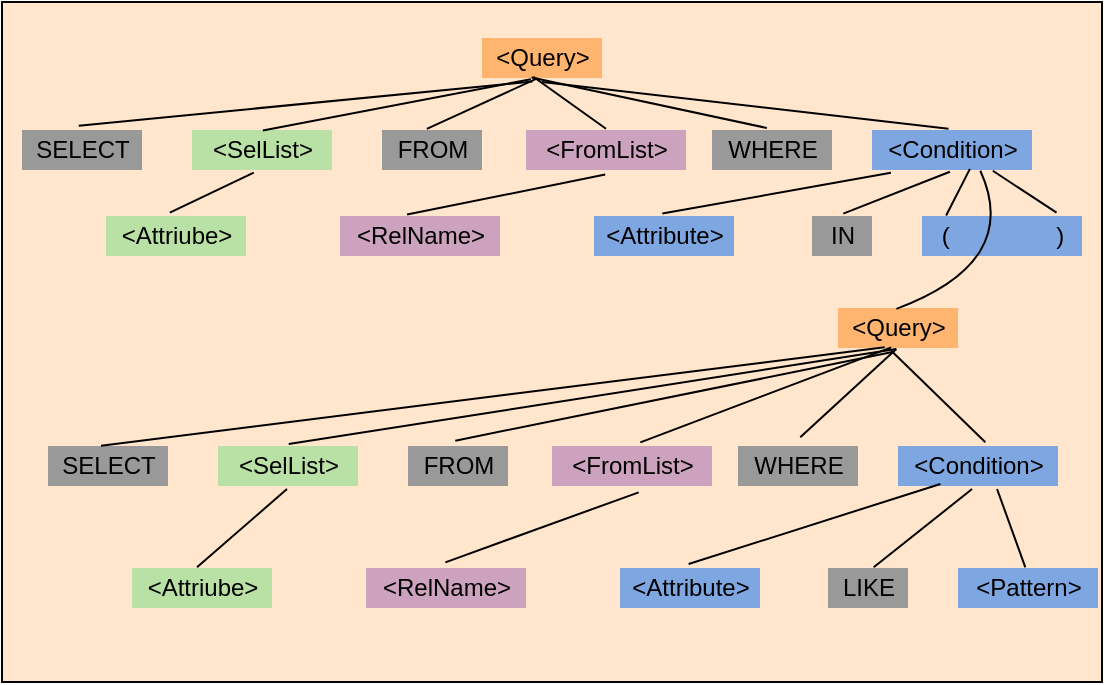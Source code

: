 <mxfile version="16.6.2" type="github">
  <diagram id="nfS9oCo1meUTK1Tz_lBs" name="Page-1">
    <mxGraphModel dx="1097" dy="533" grid="1" gridSize="10" guides="1" tooltips="1" connect="1" arrows="1" fold="1" page="1" pageScale="1" pageWidth="1169" pageHeight="827" math="0" shadow="0">
      <root>
        <mxCell id="0" />
        <mxCell id="1" parent="0" />
        <mxCell id="XLAeXqXStdWNL6sDproD-1" value="" style="rounded=0;whiteSpace=wrap;html=1;fillColor=#FFE6CC;" vertex="1" parent="1">
          <mxGeometry x="310" y="130" width="550" height="340" as="geometry" />
        </mxCell>
        <mxCell id="XLAeXqXStdWNL6sDproD-2" value="&amp;lt;Query&amp;gt;" style="text;html=1;resizable=0;autosize=1;align=center;verticalAlign=middle;points=[];fillColor=#FFB570;strokeColor=none;rounded=0;" vertex="1" parent="1">
          <mxGeometry x="550" y="148" width="60" height="20" as="geometry" />
        </mxCell>
        <mxCell id="XLAeXqXStdWNL6sDproD-3" value="SELECT" style="text;html=1;resizable=0;autosize=1;align=center;verticalAlign=middle;points=[];fillColor=#999999;strokeColor=none;rounded=0;" vertex="1" parent="1">
          <mxGeometry x="320" y="194" width="60" height="20" as="geometry" />
        </mxCell>
        <mxCell id="XLAeXqXStdWNL6sDproD-4" value="&amp;lt;SelList&amp;gt;" style="text;html=1;resizable=0;autosize=1;align=center;verticalAlign=middle;points=[];fillColor=#B9E0A5;strokeColor=none;rounded=0;" vertex="1" parent="1">
          <mxGeometry x="405" y="194" width="70" height="20" as="geometry" />
        </mxCell>
        <mxCell id="XLAeXqXStdWNL6sDproD-5" value="FROM" style="text;html=1;resizable=0;autosize=1;align=center;verticalAlign=middle;points=[];fillColor=#999999;strokeColor=none;rounded=0;" vertex="1" parent="1">
          <mxGeometry x="500" y="194" width="50" height="20" as="geometry" />
        </mxCell>
        <mxCell id="XLAeXqXStdWNL6sDproD-6" value="&amp;lt;FromList&amp;gt;" style="text;html=1;resizable=0;autosize=1;align=center;verticalAlign=middle;points=[];fillColor=#CDA2BE;strokeColor=none;rounded=0;" vertex="1" parent="1">
          <mxGeometry x="572" y="194" width="80" height="20" as="geometry" />
        </mxCell>
        <mxCell id="XLAeXqXStdWNL6sDproD-7" value="WHERE" style="text;html=1;resizable=0;autosize=1;align=center;verticalAlign=middle;points=[];fillColor=#999999;strokeColor=none;rounded=0;" vertex="1" parent="1">
          <mxGeometry x="665" y="194" width="60" height="20" as="geometry" />
        </mxCell>
        <mxCell id="XLAeXqXStdWNL6sDproD-8" value="&amp;lt;Condition&amp;gt;" style="text;html=1;resizable=0;autosize=1;align=center;verticalAlign=middle;points=[];fillColor=#7EA6E0;strokeColor=none;rounded=0;" vertex="1" parent="1">
          <mxGeometry x="745" y="194" width="80" height="20" as="geometry" />
        </mxCell>
        <mxCell id="XLAeXqXStdWNL6sDproD-9" value="&amp;lt;Attriube&amp;gt;" style="text;html=1;resizable=0;autosize=1;align=center;verticalAlign=middle;points=[];fillColor=#B9E0A5;strokeColor=none;rounded=0;" vertex="1" parent="1">
          <mxGeometry x="362" y="237" width="70" height="20" as="geometry" />
        </mxCell>
        <mxCell id="XLAeXqXStdWNL6sDproD-11" value="&amp;lt;RelName&amp;gt;" style="text;html=1;resizable=0;autosize=1;align=center;verticalAlign=middle;points=[];fillColor=#CDA2BE;strokeColor=none;rounded=0;" vertex="1" parent="1">
          <mxGeometry x="479" y="237" width="80" height="20" as="geometry" />
        </mxCell>
        <mxCell id="XLAeXqXStdWNL6sDproD-13" value="&amp;lt;Attribute&amp;gt;" style="text;html=1;resizable=0;autosize=1;align=center;verticalAlign=middle;points=[];fillColor=#7EA6E0;strokeColor=none;rounded=0;" vertex="1" parent="1">
          <mxGeometry x="606" y="237" width="70" height="20" as="geometry" />
        </mxCell>
        <mxCell id="XLAeXqXStdWNL6sDproD-15" value="IN" style="text;html=1;resizable=0;autosize=1;align=center;verticalAlign=middle;points=[];fillColor=#999999;strokeColor=none;rounded=0;" vertex="1" parent="1">
          <mxGeometry x="715" y="237" width="30" height="20" as="geometry" />
        </mxCell>
        <mxCell id="XLAeXqXStdWNL6sDproD-16" value="(&amp;nbsp; &amp;nbsp; &amp;nbsp; &amp;nbsp; &amp;nbsp; &amp;nbsp; &amp;nbsp; &amp;nbsp; )" style="text;html=1;resizable=0;autosize=1;align=center;verticalAlign=middle;points=[];fillColor=#7EA6E0;strokeColor=none;rounded=0;" vertex="1" parent="1">
          <mxGeometry x="770" y="237" width="80" height="20" as="geometry" />
        </mxCell>
        <mxCell id="XLAeXqXStdWNL6sDproD-17" value="&amp;lt;Query&amp;gt;" style="text;html=1;resizable=0;autosize=1;align=center;verticalAlign=middle;points=[];fillColor=#FFB570;strokeColor=none;rounded=0;" vertex="1" parent="1">
          <mxGeometry x="728" y="283" width="60" height="20" as="geometry" />
        </mxCell>
        <mxCell id="XLAeXqXStdWNL6sDproD-18" value="SELECT" style="text;html=1;resizable=0;autosize=1;align=center;verticalAlign=middle;points=[];fillColor=#999999;strokeColor=none;rounded=0;" vertex="1" parent="1">
          <mxGeometry x="333" y="352" width="60" height="20" as="geometry" />
        </mxCell>
        <mxCell id="XLAeXqXStdWNL6sDproD-19" value="&amp;lt;SelList&amp;gt;" style="text;html=1;resizable=0;autosize=1;align=center;verticalAlign=middle;points=[];fillColor=#B9E0A5;strokeColor=none;rounded=0;" vertex="1" parent="1">
          <mxGeometry x="418" y="352" width="70" height="20" as="geometry" />
        </mxCell>
        <mxCell id="XLAeXqXStdWNL6sDproD-20" value="FROM" style="text;html=1;resizable=0;autosize=1;align=center;verticalAlign=middle;points=[];fillColor=#999999;strokeColor=none;rounded=0;" vertex="1" parent="1">
          <mxGeometry x="513" y="352" width="50" height="20" as="geometry" />
        </mxCell>
        <mxCell id="XLAeXqXStdWNL6sDproD-21" value="&amp;lt;FromList&amp;gt;" style="text;html=1;resizable=0;autosize=1;align=center;verticalAlign=middle;points=[];fillColor=#CDA2BE;strokeColor=none;rounded=0;" vertex="1" parent="1">
          <mxGeometry x="585" y="352" width="80" height="20" as="geometry" />
        </mxCell>
        <mxCell id="XLAeXqXStdWNL6sDproD-22" value="WHERE" style="text;html=1;resizable=0;autosize=1;align=center;verticalAlign=middle;points=[];fillColor=#999999;strokeColor=none;rounded=0;" vertex="1" parent="1">
          <mxGeometry x="678" y="352" width="60" height="20" as="geometry" />
        </mxCell>
        <mxCell id="XLAeXqXStdWNL6sDproD-23" value="&amp;lt;Condition&amp;gt;" style="text;html=1;resizable=0;autosize=1;align=center;verticalAlign=middle;points=[];fillColor=#7EA6E0;strokeColor=none;rounded=0;" vertex="1" parent="1">
          <mxGeometry x="758" y="352" width="80" height="20" as="geometry" />
        </mxCell>
        <mxCell id="XLAeXqXStdWNL6sDproD-24" value="&amp;lt;Attriube&amp;gt;" style="text;html=1;resizable=0;autosize=1;align=center;verticalAlign=middle;points=[];fillColor=#B9E0A5;strokeColor=none;rounded=0;" vertex="1" parent="1">
          <mxGeometry x="375" y="413" width="70" height="20" as="geometry" />
        </mxCell>
        <mxCell id="XLAeXqXStdWNL6sDproD-25" value="&amp;lt;RelName&amp;gt;" style="text;html=1;resizable=0;autosize=1;align=center;verticalAlign=middle;points=[];fillColor=#CDA2BE;strokeColor=none;rounded=0;" vertex="1" parent="1">
          <mxGeometry x="492" y="413" width="80" height="20" as="geometry" />
        </mxCell>
        <mxCell id="XLAeXqXStdWNL6sDproD-26" value="&amp;lt;Attribute&amp;gt;" style="text;html=1;resizable=0;autosize=1;align=center;verticalAlign=middle;points=[];fillColor=#7EA6E0;strokeColor=none;rounded=0;" vertex="1" parent="1">
          <mxGeometry x="619" y="413" width="70" height="20" as="geometry" />
        </mxCell>
        <mxCell id="XLAeXqXStdWNL6sDproD-27" value="LIKE" style="text;html=1;resizable=0;autosize=1;align=center;verticalAlign=middle;points=[];fillColor=#999999;strokeColor=none;rounded=0;" vertex="1" parent="1">
          <mxGeometry x="723" y="413" width="40" height="20" as="geometry" />
        </mxCell>
        <mxCell id="XLAeXqXStdWNL6sDproD-28" value="&amp;lt;Pattern&amp;gt;" style="text;html=1;resizable=0;autosize=1;align=center;verticalAlign=middle;points=[];fillColor=#7EA6E0;strokeColor=none;rounded=0;" vertex="1" parent="1">
          <mxGeometry x="788" y="413" width="70" height="20" as="geometry" />
        </mxCell>
        <mxCell id="XLAeXqXStdWNL6sDproD-29" value="" style="endArrow=none;html=1;rounded=0;exitX=0.473;exitY=-0.109;exitDx=0;exitDy=0;exitPerimeter=0;entryX=0.42;entryY=1.09;entryDx=0;entryDy=0;entryPerimeter=0;" edge="1" parent="1" source="XLAeXqXStdWNL6sDproD-3" target="XLAeXqXStdWNL6sDproD-2">
          <mxGeometry width="50" height="50" relative="1" as="geometry">
            <mxPoint x="650" y="360" as="sourcePoint" />
            <mxPoint x="700" y="310" as="targetPoint" />
          </mxGeometry>
        </mxCell>
        <mxCell id="XLAeXqXStdWNL6sDproD-30" value="" style="endArrow=none;html=1;rounded=0;exitX=0.506;exitY=0.01;exitDx=0;exitDy=0;exitPerimeter=0;entryX=0.407;entryY=1.03;entryDx=0;entryDy=0;entryPerimeter=0;" edge="1" parent="1" source="XLAeXqXStdWNL6sDproD-4" target="XLAeXqXStdWNL6sDproD-2">
          <mxGeometry width="50" height="50" relative="1" as="geometry">
            <mxPoint x="357.84" y="201.82" as="sourcePoint" />
            <mxPoint x="585.2" y="179.8" as="targetPoint" />
          </mxGeometry>
        </mxCell>
        <mxCell id="XLAeXqXStdWNL6sDproD-31" value="" style="endArrow=none;html=1;rounded=0;exitX=0.448;exitY=-0.03;exitDx=0;exitDy=0;exitPerimeter=0;entryX=0.46;entryY=1.01;entryDx=0;entryDy=0;entryPerimeter=0;" edge="1" parent="1" source="XLAeXqXStdWNL6sDproD-5" target="XLAeXqXStdWNL6sDproD-2">
          <mxGeometry width="50" height="50" relative="1" as="geometry">
            <mxPoint x="367.84" y="211.82" as="sourcePoint" />
            <mxPoint x="595.2" y="189.8" as="targetPoint" />
          </mxGeometry>
        </mxCell>
        <mxCell id="XLAeXqXStdWNL6sDproD-32" value="" style="endArrow=none;html=1;rounded=0;exitX=0.5;exitY=-0.03;exitDx=0;exitDy=0;exitPerimeter=0;entryX=0.427;entryY=0.97;entryDx=0;entryDy=0;entryPerimeter=0;" edge="1" parent="1" source="XLAeXqXStdWNL6sDproD-6" target="XLAeXqXStdWNL6sDproD-2">
          <mxGeometry width="50" height="50" relative="1" as="geometry">
            <mxPoint x="377.84" y="221.82" as="sourcePoint" />
            <mxPoint x="605.2" y="199.8" as="targetPoint" />
          </mxGeometry>
        </mxCell>
        <mxCell id="XLAeXqXStdWNL6sDproD-33" value="" style="endArrow=none;html=1;rounded=0;exitX=0.457;exitY=-0.05;exitDx=0;exitDy=0;exitPerimeter=0;entryX=0.413;entryY=0.99;entryDx=0;entryDy=0;entryPerimeter=0;" edge="1" parent="1" source="XLAeXqXStdWNL6sDproD-7" target="XLAeXqXStdWNL6sDproD-2">
          <mxGeometry width="50" height="50" relative="1" as="geometry">
            <mxPoint x="622" y="203.4" as="sourcePoint" />
            <mxPoint x="585.62" y="177.4" as="targetPoint" />
          </mxGeometry>
        </mxCell>
        <mxCell id="XLAeXqXStdWNL6sDproD-34" value="" style="endArrow=none;html=1;rounded=0;exitX=0.478;exitY=-0.03;exitDx=0;exitDy=0;exitPerimeter=0;" edge="1" parent="1" source="XLAeXqXStdWNL6sDproD-8">
          <mxGeometry width="50" height="50" relative="1" as="geometry">
            <mxPoint x="632" y="213.4" as="sourcePoint" />
            <mxPoint x="580" y="170" as="targetPoint" />
          </mxGeometry>
        </mxCell>
        <mxCell id="XLAeXqXStdWNL6sDproD-35" value="" style="endArrow=none;html=1;rounded=0;exitX=0.456;exitY=-0.083;exitDx=0;exitDy=0;exitPerimeter=0;entryX=0.441;entryY=1.067;entryDx=0;entryDy=0;entryPerimeter=0;" edge="1" parent="1" source="XLAeXqXStdWNL6sDproD-9" target="XLAeXqXStdWNL6sDproD-4">
          <mxGeometry width="50" height="50" relative="1" as="geometry">
            <mxPoint x="642" y="223.4" as="sourcePoint" />
            <mxPoint x="605.62" y="197.4" as="targetPoint" />
          </mxGeometry>
        </mxCell>
        <mxCell id="XLAeXqXStdWNL6sDproD-36" value="" style="endArrow=none;html=1;rounded=0;entryX=0.495;entryY=1.114;entryDx=0;entryDy=0;entryPerimeter=0;exitX=0.419;exitY=-0.036;exitDx=0;exitDy=0;exitPerimeter=0;" edge="1" parent="1" source="XLAeXqXStdWNL6sDproD-11" target="XLAeXqXStdWNL6sDproD-6">
          <mxGeometry width="50" height="50" relative="1" as="geometry">
            <mxPoint x="652" y="233.4" as="sourcePoint" />
            <mxPoint x="615.62" y="207.4" as="targetPoint" />
          </mxGeometry>
        </mxCell>
        <mxCell id="XLAeXqXStdWNL6sDproD-37" value="" style="endArrow=none;html=1;rounded=0;exitX=0.488;exitY=-0.06;exitDx=0;exitDy=0;exitPerimeter=0;entryX=0.118;entryY=1.067;entryDx=0;entryDy=0;entryPerimeter=0;" edge="1" parent="1" source="XLAeXqXStdWNL6sDproD-13" target="XLAeXqXStdWNL6sDproD-8">
          <mxGeometry width="50" height="50" relative="1" as="geometry">
            <mxPoint x="662" y="243.4" as="sourcePoint" />
            <mxPoint x="625.62" y="217.4" as="targetPoint" />
          </mxGeometry>
        </mxCell>
        <mxCell id="XLAeXqXStdWNL6sDproD-38" value="" style="endArrow=none;html=1;rounded=0;exitX=0.521;exitY=-0.06;exitDx=0;exitDy=0;exitPerimeter=0;entryX=0.487;entryY=1.043;entryDx=0;entryDy=0;entryPerimeter=0;" edge="1" parent="1" source="XLAeXqXStdWNL6sDproD-15" target="XLAeXqXStdWNL6sDproD-8">
          <mxGeometry width="50" height="50" relative="1" as="geometry">
            <mxPoint x="672" y="253.4" as="sourcePoint" />
            <mxPoint x="635.62" y="227.4" as="targetPoint" />
          </mxGeometry>
        </mxCell>
        <mxCell id="XLAeXqXStdWNL6sDproD-39" value="" style="endArrow=none;html=1;rounded=0;exitX=0.841;exitY=-0.083;exitDx=0;exitDy=0;exitPerimeter=0;entryX=0.755;entryY=1.019;entryDx=0;entryDy=0;entryPerimeter=0;" edge="1" parent="1" source="XLAeXqXStdWNL6sDproD-16" target="XLAeXqXStdWNL6sDproD-8">
          <mxGeometry width="50" height="50" relative="1" as="geometry">
            <mxPoint x="682" y="263.4" as="sourcePoint" />
            <mxPoint x="645.62" y="237.4" as="targetPoint" />
          </mxGeometry>
        </mxCell>
        <mxCell id="XLAeXqXStdWNL6sDproD-40" value="" style="curved=1;endArrow=none;html=1;rounded=0;exitX=0.487;exitY=0.021;exitDx=0;exitDy=0;exitPerimeter=0;entryX=0.677;entryY=1.019;entryDx=0;entryDy=0;entryPerimeter=0;" edge="1" parent="1" source="XLAeXqXStdWNL6sDproD-17" target="XLAeXqXStdWNL6sDproD-8">
          <mxGeometry width="50" height="50" relative="1" as="geometry">
            <mxPoint x="730" y="270" as="sourcePoint" />
            <mxPoint x="780" y="220" as="targetPoint" />
            <Array as="points">
              <mxPoint x="820" y="260" />
            </Array>
          </mxGeometry>
        </mxCell>
        <mxCell id="XLAeXqXStdWNL6sDproD-41" value="" style="endArrow=none;html=1;rounded=0;exitX=0.151;exitY=-0.012;exitDx=0;exitDy=0;exitPerimeter=0;entryX=0.612;entryY=0.971;entryDx=0;entryDy=0;entryPerimeter=0;" edge="1" parent="1" source="XLAeXqXStdWNL6sDproD-16" target="XLAeXqXStdWNL6sDproD-8">
          <mxGeometry width="50" height="50" relative="1" as="geometry">
            <mxPoint x="692" y="273.4" as="sourcePoint" />
            <mxPoint x="655.62" y="247.4" as="targetPoint" />
          </mxGeometry>
        </mxCell>
        <mxCell id="XLAeXqXStdWNL6sDproD-42" value="" style="endArrow=none;html=1;rounded=0;exitX=0.442;exitY=-0.008;exitDx=0;exitDy=0;exitPerimeter=0;entryX=0.389;entryY=0.983;entryDx=0;entryDy=0;entryPerimeter=0;" edge="1" parent="1" source="XLAeXqXStdWNL6sDproD-18" target="XLAeXqXStdWNL6sDproD-17">
          <mxGeometry width="50" height="50" relative="1" as="geometry">
            <mxPoint x="702" y="283.4" as="sourcePoint" />
            <mxPoint x="665.62" y="257.4" as="targetPoint" />
          </mxGeometry>
        </mxCell>
        <mxCell id="XLAeXqXStdWNL6sDproD-43" value="" style="endArrow=none;html=1;rounded=0;exitX=0.505;exitY=-0.05;exitDx=0;exitDy=0;exitPerimeter=0;entryX=0.486;entryY=1.025;entryDx=0;entryDy=0;entryPerimeter=0;" edge="1" parent="1" source="XLAeXqXStdWNL6sDproD-19" target="XLAeXqXStdWNL6sDproD-17">
          <mxGeometry width="50" height="50" relative="1" as="geometry">
            <mxPoint x="712" y="293.4" as="sourcePoint" />
            <mxPoint x="675.62" y="267.4" as="targetPoint" />
          </mxGeometry>
        </mxCell>
        <mxCell id="XLAeXqXStdWNL6sDproD-44" value="" style="endArrow=none;html=1;rounded=0;exitX=0.473;exitY=-0.133;exitDx=0;exitDy=0;exitPerimeter=0;entryX=0.444;entryY=1.108;entryDx=0;entryDy=0;entryPerimeter=0;" edge="1" parent="1" source="XLAeXqXStdWNL6sDproD-20" target="XLAeXqXStdWNL6sDproD-17">
          <mxGeometry width="50" height="50" relative="1" as="geometry">
            <mxPoint x="722" y="303.4" as="sourcePoint" />
            <mxPoint x="685.62" y="277.4" as="targetPoint" />
          </mxGeometry>
        </mxCell>
        <mxCell id="XLAeXqXStdWNL6sDproD-45" value="" style="endArrow=none;html=1;rounded=0;exitX=0.552;exitY=-0.092;exitDx=0;exitDy=0;exitPerimeter=0;entryX=0.444;entryY=0.983;entryDx=0;entryDy=0;entryPerimeter=0;" edge="1" parent="1" source="XLAeXqXStdWNL6sDproD-21" target="XLAeXqXStdWNL6sDproD-17">
          <mxGeometry width="50" height="50" relative="1" as="geometry">
            <mxPoint x="732" y="313.4" as="sourcePoint" />
            <mxPoint x="810" y="310" as="targetPoint" />
          </mxGeometry>
        </mxCell>
        <mxCell id="XLAeXqXStdWNL6sDproD-46" value="" style="endArrow=none;html=1;rounded=0;exitX=0.486;exitY=1.025;exitDx=0;exitDy=0;exitPerimeter=0;entryX=0.519;entryY=-0.217;entryDx=0;entryDy=0;entryPerimeter=0;" edge="1" parent="1" source="XLAeXqXStdWNL6sDproD-17" target="XLAeXqXStdWNL6sDproD-22">
          <mxGeometry width="50" height="50" relative="1" as="geometry">
            <mxPoint x="742" y="323.4" as="sourcePoint" />
            <mxPoint x="705.62" y="297.4" as="targetPoint" />
          </mxGeometry>
        </mxCell>
        <mxCell id="XLAeXqXStdWNL6sDproD-47" value="" style="endArrow=none;html=1;rounded=0;exitX=0.444;exitY=1.067;exitDx=0;exitDy=0;exitPerimeter=0;entryX=0.546;entryY=-0.092;entryDx=0;entryDy=0;entryPerimeter=0;" edge="1" parent="1" source="XLAeXqXStdWNL6sDproD-17" target="XLAeXqXStdWNL6sDproD-23">
          <mxGeometry width="50" height="50" relative="1" as="geometry">
            <mxPoint x="752" y="333.4" as="sourcePoint" />
            <mxPoint x="715.62" y="307.4" as="targetPoint" />
          </mxGeometry>
        </mxCell>
        <mxCell id="XLAeXqXStdWNL6sDproD-48" value="" style="endArrow=none;html=1;rounded=0;exitX=0.493;exitY=1.075;exitDx=0;exitDy=0;exitPerimeter=0;entryX=0.464;entryY=-0.017;entryDx=0;entryDy=0;entryPerimeter=0;" edge="1" parent="1" source="XLAeXqXStdWNL6sDproD-19" target="XLAeXqXStdWNL6sDproD-24">
          <mxGeometry width="50" height="50" relative="1" as="geometry">
            <mxPoint x="762" y="343.4" as="sourcePoint" />
            <mxPoint x="725.62" y="317.4" as="targetPoint" />
          </mxGeometry>
        </mxCell>
        <mxCell id="XLAeXqXStdWNL6sDproD-49" value="" style="endArrow=none;html=1;rounded=0;exitX=0.542;exitY=1.158;exitDx=0;exitDy=0;exitPerimeter=0;entryX=0.496;entryY=-0.142;entryDx=0;entryDy=0;entryPerimeter=0;" edge="1" parent="1" source="XLAeXqXStdWNL6sDproD-21" target="XLAeXqXStdWNL6sDproD-25">
          <mxGeometry width="50" height="50" relative="1" as="geometry">
            <mxPoint x="772" y="353.4" as="sourcePoint" />
            <mxPoint x="735.62" y="327.4" as="targetPoint" />
          </mxGeometry>
        </mxCell>
        <mxCell id="XLAeXqXStdWNL6sDproD-50" value="" style="endArrow=none;html=1;rounded=0;exitX=0.265;exitY=0.95;exitDx=0;exitDy=0;exitPerimeter=0;entryX=0.49;entryY=-0.1;entryDx=0;entryDy=0;entryPerimeter=0;" edge="1" parent="1" source="XLAeXqXStdWNL6sDproD-23" target="XLAeXqXStdWNL6sDproD-26">
          <mxGeometry width="50" height="50" relative="1" as="geometry">
            <mxPoint x="782" y="363.4" as="sourcePoint" />
            <mxPoint x="745.62" y="337.4" as="targetPoint" />
          </mxGeometry>
        </mxCell>
        <mxCell id="XLAeXqXStdWNL6sDproD-51" value="" style="endArrow=none;html=1;rounded=0;entryX=0.571;entryY=-0.017;entryDx=0;entryDy=0;entryPerimeter=0;exitX=0.463;exitY=1.075;exitDx=0;exitDy=0;exitPerimeter=0;" edge="1" parent="1" source="XLAeXqXStdWNL6sDproD-23" target="XLAeXqXStdWNL6sDproD-27">
          <mxGeometry width="50" height="50" relative="1" as="geometry">
            <mxPoint x="792" y="370" as="sourcePoint" />
            <mxPoint x="755.62" y="347.4" as="targetPoint" />
          </mxGeometry>
        </mxCell>
        <mxCell id="XLAeXqXStdWNL6sDproD-52" value="" style="endArrow=none;html=1;rounded=0;exitX=0.481;exitY=-0.017;exitDx=0;exitDy=0;exitPerimeter=0;entryX=0.619;entryY=1.075;entryDx=0;entryDy=0;entryPerimeter=0;" edge="1" parent="1" source="XLAeXqXStdWNL6sDproD-28" target="XLAeXqXStdWNL6sDproD-23">
          <mxGeometry width="50" height="50" relative="1" as="geometry">
            <mxPoint x="802" y="383.4" as="sourcePoint" />
            <mxPoint x="765.62" y="357.4" as="targetPoint" />
          </mxGeometry>
        </mxCell>
      </root>
    </mxGraphModel>
  </diagram>
</mxfile>
